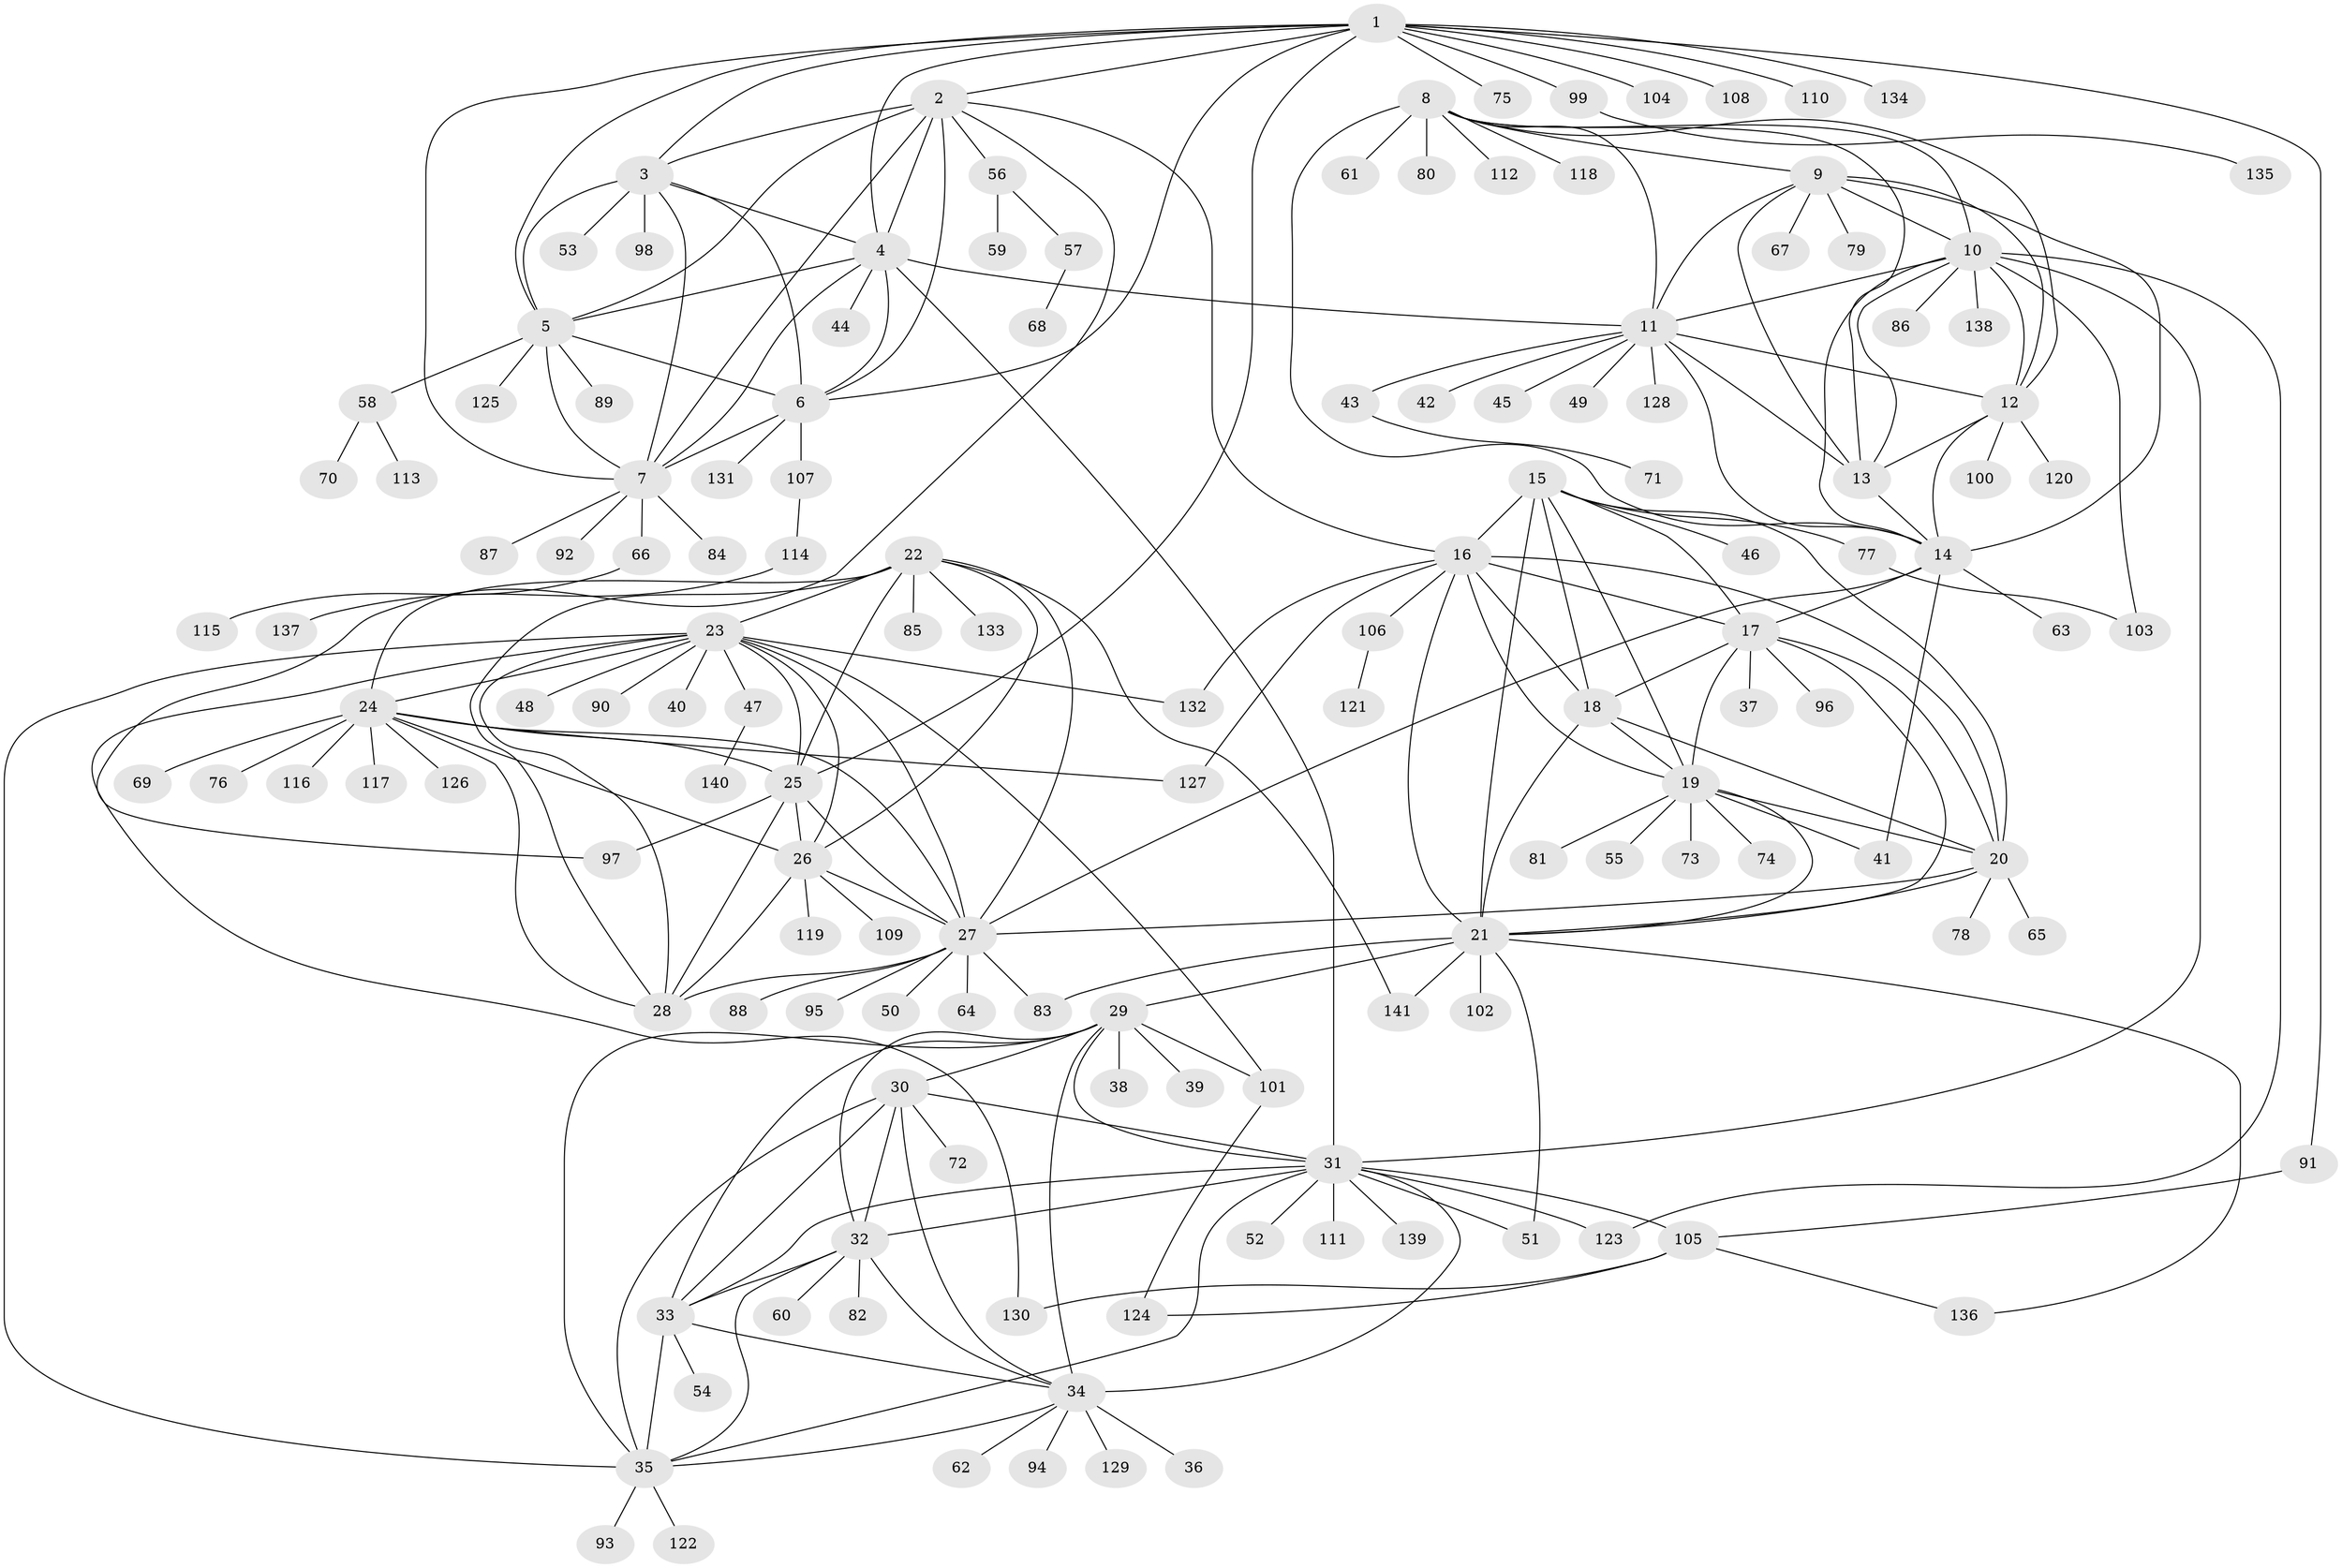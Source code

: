 // Generated by graph-tools (version 1.1) at 2025/54/03/09/25 04:54:14]
// undirected, 141 vertices, 235 edges
graph export_dot {
graph [start="1"]
  node [color=gray90,style=filled];
  1;
  2;
  3;
  4;
  5;
  6;
  7;
  8;
  9;
  10;
  11;
  12;
  13;
  14;
  15;
  16;
  17;
  18;
  19;
  20;
  21;
  22;
  23;
  24;
  25;
  26;
  27;
  28;
  29;
  30;
  31;
  32;
  33;
  34;
  35;
  36;
  37;
  38;
  39;
  40;
  41;
  42;
  43;
  44;
  45;
  46;
  47;
  48;
  49;
  50;
  51;
  52;
  53;
  54;
  55;
  56;
  57;
  58;
  59;
  60;
  61;
  62;
  63;
  64;
  65;
  66;
  67;
  68;
  69;
  70;
  71;
  72;
  73;
  74;
  75;
  76;
  77;
  78;
  79;
  80;
  81;
  82;
  83;
  84;
  85;
  86;
  87;
  88;
  89;
  90;
  91;
  92;
  93;
  94;
  95;
  96;
  97;
  98;
  99;
  100;
  101;
  102;
  103;
  104;
  105;
  106;
  107;
  108;
  109;
  110;
  111;
  112;
  113;
  114;
  115;
  116;
  117;
  118;
  119;
  120;
  121;
  122;
  123;
  124;
  125;
  126;
  127;
  128;
  129;
  130;
  131;
  132;
  133;
  134;
  135;
  136;
  137;
  138;
  139;
  140;
  141;
  1 -- 2;
  1 -- 3;
  1 -- 4;
  1 -- 5;
  1 -- 6;
  1 -- 7;
  1 -- 25;
  1 -- 75;
  1 -- 91;
  1 -- 99;
  1 -- 104;
  1 -- 108;
  1 -- 110;
  1 -- 134;
  2 -- 3;
  2 -- 4;
  2 -- 5;
  2 -- 6;
  2 -- 7;
  2 -- 16;
  2 -- 56;
  2 -- 97;
  3 -- 4;
  3 -- 5;
  3 -- 6;
  3 -- 7;
  3 -- 53;
  3 -- 98;
  4 -- 5;
  4 -- 6;
  4 -- 7;
  4 -- 11;
  4 -- 31;
  4 -- 44;
  5 -- 6;
  5 -- 7;
  5 -- 58;
  5 -- 89;
  5 -- 125;
  6 -- 7;
  6 -- 107;
  6 -- 131;
  7 -- 66;
  7 -- 84;
  7 -- 87;
  7 -- 92;
  8 -- 9;
  8 -- 10;
  8 -- 11;
  8 -- 12;
  8 -- 13;
  8 -- 14;
  8 -- 61;
  8 -- 80;
  8 -- 112;
  8 -- 118;
  9 -- 10;
  9 -- 11;
  9 -- 12;
  9 -- 13;
  9 -- 14;
  9 -- 67;
  9 -- 79;
  10 -- 11;
  10 -- 12;
  10 -- 13;
  10 -- 14;
  10 -- 31;
  10 -- 86;
  10 -- 103;
  10 -- 123;
  10 -- 138;
  11 -- 12;
  11 -- 13;
  11 -- 14;
  11 -- 42;
  11 -- 43;
  11 -- 45;
  11 -- 49;
  11 -- 128;
  12 -- 13;
  12 -- 14;
  12 -- 100;
  12 -- 120;
  13 -- 14;
  14 -- 17;
  14 -- 27;
  14 -- 41;
  14 -- 63;
  15 -- 16;
  15 -- 17;
  15 -- 18;
  15 -- 19;
  15 -- 20;
  15 -- 21;
  15 -- 46;
  15 -- 77;
  16 -- 17;
  16 -- 18;
  16 -- 19;
  16 -- 20;
  16 -- 21;
  16 -- 106;
  16 -- 127;
  16 -- 132;
  17 -- 18;
  17 -- 19;
  17 -- 20;
  17 -- 21;
  17 -- 37;
  17 -- 96;
  18 -- 19;
  18 -- 20;
  18 -- 21;
  19 -- 20;
  19 -- 21;
  19 -- 41;
  19 -- 55;
  19 -- 73;
  19 -- 74;
  19 -- 81;
  20 -- 21;
  20 -- 27;
  20 -- 65;
  20 -- 78;
  21 -- 29;
  21 -- 51;
  21 -- 83;
  21 -- 102;
  21 -- 136;
  21 -- 141;
  22 -- 23;
  22 -- 24;
  22 -- 25;
  22 -- 26;
  22 -- 27;
  22 -- 28;
  22 -- 85;
  22 -- 133;
  22 -- 141;
  23 -- 24;
  23 -- 25;
  23 -- 26;
  23 -- 27;
  23 -- 28;
  23 -- 35;
  23 -- 40;
  23 -- 47;
  23 -- 48;
  23 -- 90;
  23 -- 101;
  23 -- 130;
  23 -- 132;
  24 -- 25;
  24 -- 26;
  24 -- 27;
  24 -- 28;
  24 -- 69;
  24 -- 76;
  24 -- 116;
  24 -- 117;
  24 -- 126;
  24 -- 127;
  25 -- 26;
  25 -- 27;
  25 -- 28;
  25 -- 97;
  26 -- 27;
  26 -- 28;
  26 -- 109;
  26 -- 119;
  27 -- 28;
  27 -- 50;
  27 -- 64;
  27 -- 83;
  27 -- 88;
  27 -- 95;
  29 -- 30;
  29 -- 31;
  29 -- 32;
  29 -- 33;
  29 -- 34;
  29 -- 35;
  29 -- 38;
  29 -- 39;
  29 -- 101;
  30 -- 31;
  30 -- 32;
  30 -- 33;
  30 -- 34;
  30 -- 35;
  30 -- 72;
  31 -- 32;
  31 -- 33;
  31 -- 34;
  31 -- 35;
  31 -- 51;
  31 -- 52;
  31 -- 105;
  31 -- 111;
  31 -- 123;
  31 -- 139;
  32 -- 33;
  32 -- 34;
  32 -- 35;
  32 -- 60;
  32 -- 82;
  33 -- 34;
  33 -- 35;
  33 -- 54;
  34 -- 35;
  34 -- 36;
  34 -- 62;
  34 -- 94;
  34 -- 129;
  35 -- 93;
  35 -- 122;
  43 -- 71;
  47 -- 140;
  56 -- 57;
  56 -- 59;
  57 -- 68;
  58 -- 70;
  58 -- 113;
  66 -- 115;
  77 -- 103;
  91 -- 105;
  99 -- 135;
  101 -- 124;
  105 -- 124;
  105 -- 130;
  105 -- 136;
  106 -- 121;
  107 -- 114;
  114 -- 137;
}
